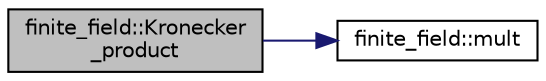 digraph "finite_field::Kronecker_product"
{
  edge [fontname="Helvetica",fontsize="10",labelfontname="Helvetica",labelfontsize="10"];
  node [fontname="Helvetica",fontsize="10",shape=record];
  rankdir="LR";
  Node7820 [label="finite_field::Kronecker\l_product",height=0.2,width=0.4,color="black", fillcolor="grey75", style="filled", fontcolor="black"];
  Node7820 -> Node7821 [color="midnightblue",fontsize="10",style="solid",fontname="Helvetica"];
  Node7821 [label="finite_field::mult",height=0.2,width=0.4,color="black", fillcolor="white", style="filled",URL="$df/d5a/classfinite__field.html#a24fb5917aa6d4d656fd855b7f44a13b0"];
}
